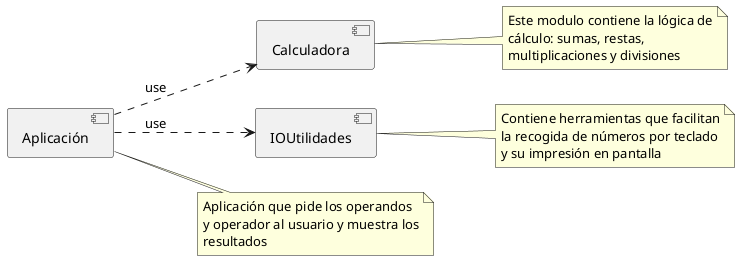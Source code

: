 @startuml primerNivel
left to right direction
[Aplicación]

[Calculadora]

[IOUtilidades]

[Aplicación] ..> [IOUtilidades]:use
[Aplicación] ..> [Calculadora]:use

note right of [Aplicación]
    Aplicación que pide los operandos 
    y operador al usuario y muestra los
    resultados
end note

note right of [Calculadora]
    Este modulo contiene la lógica de
    cálculo: sumas, restas, 
    multiplicaciones y divisiones
end note

note right of [IOUtilidades]
    Contiene herramientas que facilitan
    la recogida de números por teclado
    y su impresión en pantalla
end note
@enduml

@startuml segundoNivelCalculadora

package es.dam.prog.calculadora {

    abstract class Operando

    class EnteroOperandos{
        -operador1:int
        -operador2:int

    }
    class RealOperandos{
        -operador1:double
        -operador2:double

    }
    Operando <|-- EnteroOperandos
    Operando <|-- RealOperandos

    interface Operacion{
        +double calcular(operandos: RealOperandos)
        +int calcular(operandos: EnteroOperandos)
    }

    class Suma
    class Division

    Operacion <|.. Suma
    Operacion <|.. Division

    class CalculadoraException

    Operacion ..> CalculadoraException: throws


    note right of Operacion
        Todas las opciones de cálculo
        son recogidas en esta interfaz:
        suma, resta, división... Si quiero
        añadir más, solo tendría que agregar
        nuevas clases que implementen esta
        interfaz.
    end note

    note right of Operando
        Encapsula a los operandos, el el futuro
        cambiaremos esta clase para que sea más
        potente y flexible.
    end note
}
note right of es.dam.prog.calculadora 
    Este paquete contiene todos los artefactos
    de programación del módulo/componente
    calculadora            
end note
@enduml

@startuml segundoNivelIOUtilidades
package es.dam.prog.util.io {
    class TecladoUtil{
        +{static}int leerEntero()
        +{static}int leerEntero(minimo:int, maximo:int)
        +{static}double leerReal()
        +{static}double leerReal(minimo:int, maximo:int)
        +{static}char leerCaracter()
    }

    class IOUtilException

    TecladoUtil ..> IOUtilException: throws

    note right of TecladoUtil
        Encapsula todas las operaciones
        relativas a las lecturas de datos
        por teclado
    end note
}
@enduml

@startuml segundoNivelAplicacion
package es.dam.prog.app {
    class CalculadoraApp{
        +{static}void main(String[] args)
    }
}
@enduml